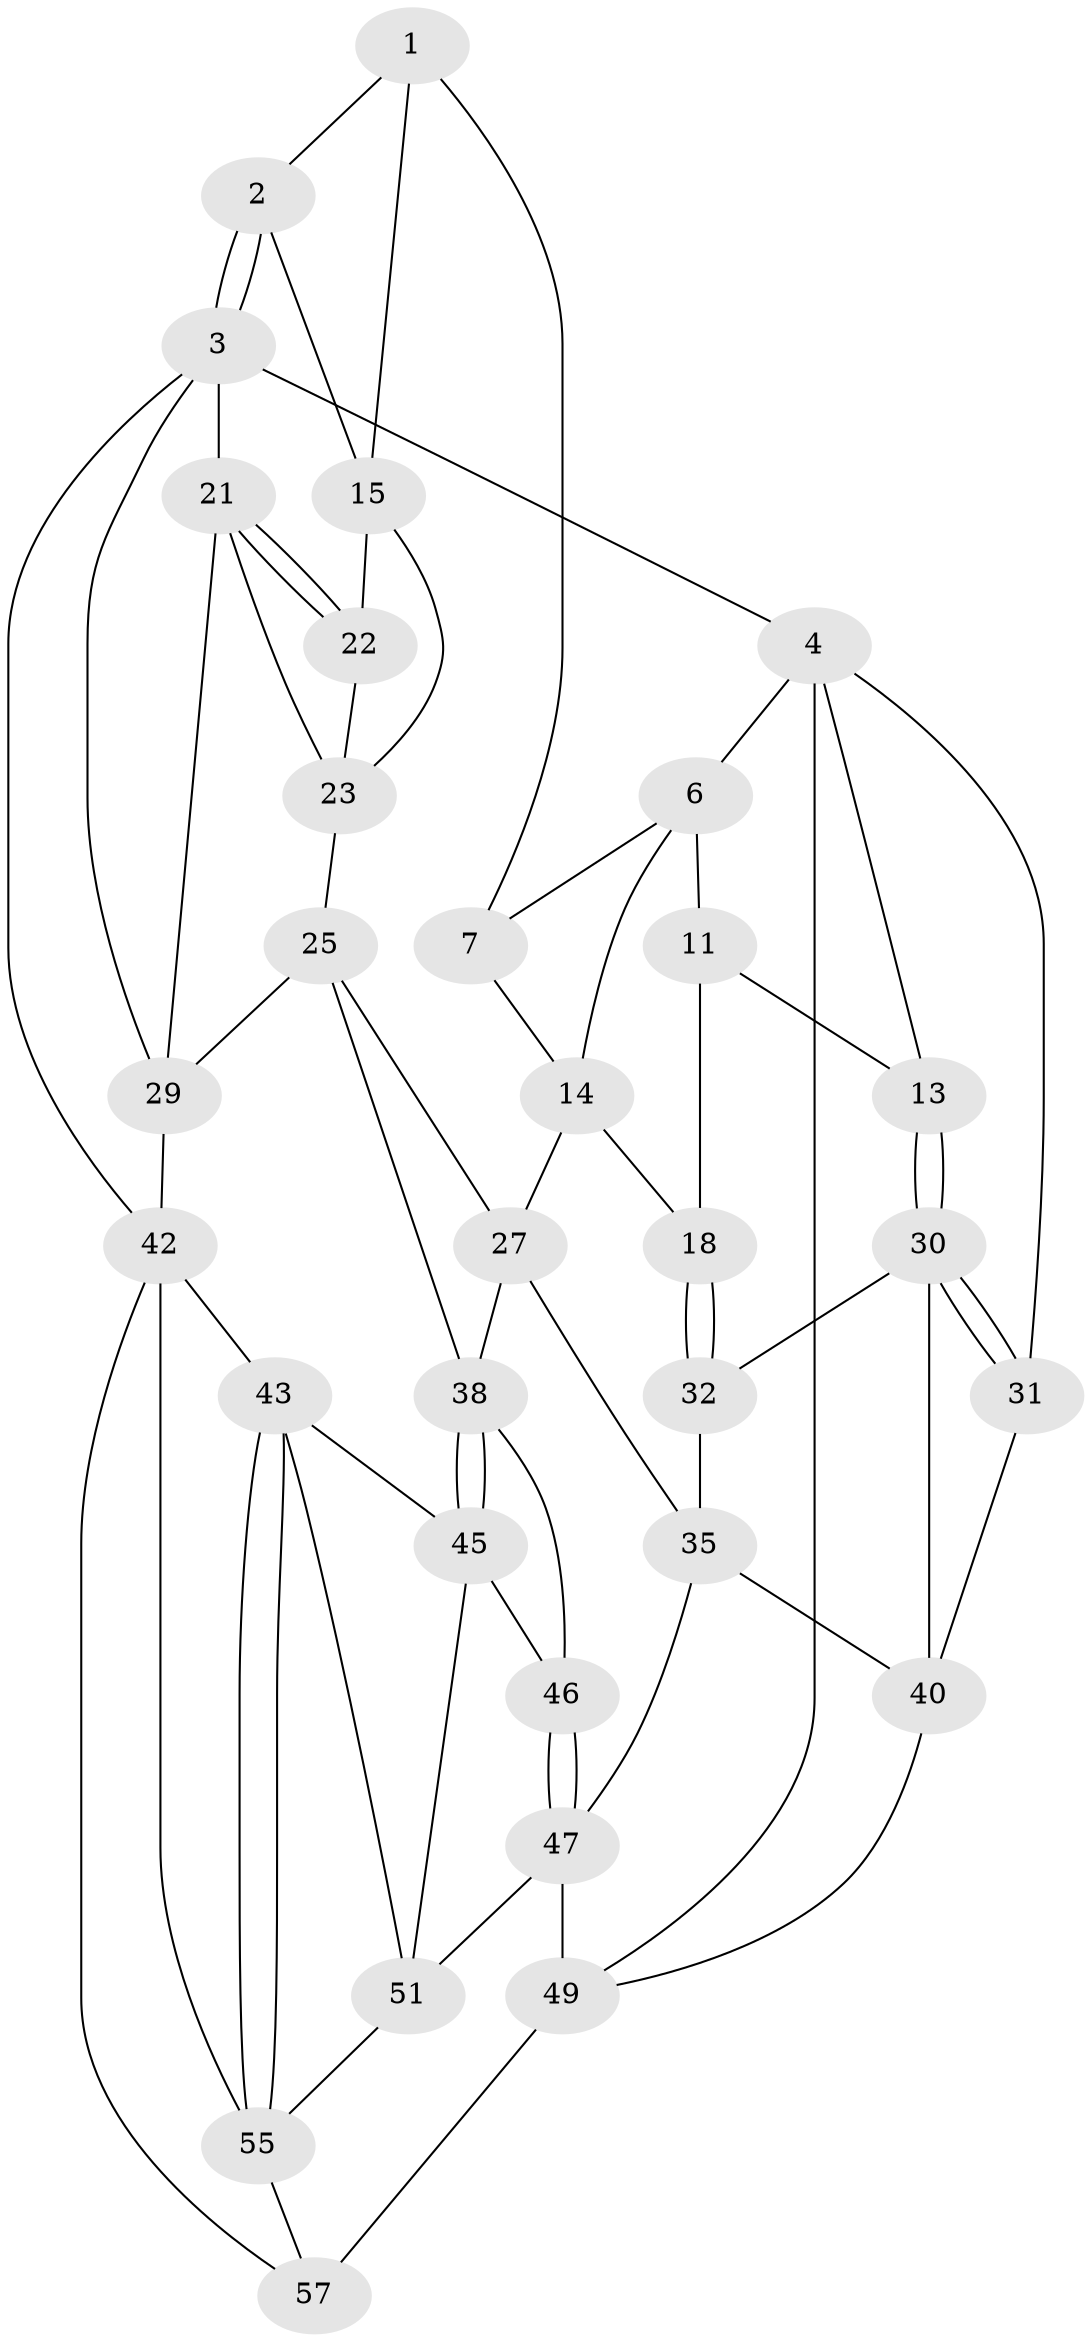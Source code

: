 // Generated by graph-tools (version 1.1) at 2025/24/03/03/25 07:24:35]
// undirected, 32 vertices, 68 edges
graph export_dot {
graph [start="1"]
  node [color=gray90,style=filled];
  1 [pos="+0.5662408211041364+0",super="+8"];
  2 [pos="+0.8201082793209982+0"];
  3 [pos="+1+0",super="+20"];
  4 [pos="+0+0",super="+5"];
  6 [pos="+0.40120755962514465+0",super="+10"];
  7 [pos="+0.40970341064934107+0",super="+9"];
  11 [pos="+0.40086379271537276+0.0757164322117715",super="+12"];
  13 [pos="+0.23907153824596264+0.18225484254033716"];
  14 [pos="+0.5252968594087477+0.16424655271555463",super="+17"];
  15 [pos="+0.8118898666309231+0",super="+16"];
  18 [pos="+0.4198561769716546+0.26325367575472713",super="+19"];
  21 [pos="+0.9966387411821217+0.2889128886990835",super="+28"];
  22 [pos="+0.8194453979824112+0.01257293547906277"];
  23 [pos="+0.7709310212983759+0.14551556969854376",super="+24"];
  25 [pos="+0.6500638020906998+0.30661731196077213",super="+26"];
  27 [pos="+0.4704400933355602+0.292853729919546",super="+34"];
  29 [pos="+0.7213680468538974+0.3085030463705002",super="+37"];
  30 [pos="+0.16701045088314825+0.2532717478059475",super="+33"];
  31 [pos="+0+0.20789600985097811"];
  32 [pos="+0.29278131610979446+0.36472287818359705"];
  35 [pos="+0.3230795031056513+0.46044059116540104",super="+36"];
  38 [pos="+0.6256111526589077+0.345722550331803",super="+39"];
  40 [pos="+0.1410349440566195+0.446634269450364",super="+41"];
  42 [pos="+1+0.4915495275299752",super="+54"];
  43 [pos="+0.8987997007091771+0.5733552807369405",super="+44"];
  45 [pos="+0.6256388416634826+0.3460197786111462",super="+50"];
  46 [pos="+0.5009727143177446+0.5548913170351166"];
  47 [pos="+0.4653070139593033+0.677299229789087",super="+48"];
  49 [pos="+0+1",super="+52"];
  51 [pos="+0.6877164981349501+0.6181299930935459",super="+53"];
  55 [pos="+0.8024407038856252+0.8858071392233243",super="+56"];
  57 [pos="+0.746778279326948+1"];
  1 -- 2;
  1 -- 7;
  1 -- 15;
  2 -- 3;
  2 -- 3;
  2 -- 15;
  3 -- 4;
  3 -- 42;
  3 -- 21;
  3 -- 29;
  4 -- 31;
  4 -- 49;
  4 -- 13;
  4 -- 6;
  6 -- 7;
  6 -- 11;
  6 -- 14;
  7 -- 14;
  11 -- 18 [weight=2];
  11 -- 13;
  13 -- 30;
  13 -- 30;
  14 -- 18;
  14 -- 27;
  15 -- 22;
  15 -- 23;
  18 -- 32;
  18 -- 32;
  21 -- 22;
  21 -- 22;
  21 -- 29;
  21 -- 23;
  22 -- 23;
  23 -- 25;
  25 -- 29;
  25 -- 27;
  25 -- 38;
  27 -- 35;
  27 -- 38;
  29 -- 42;
  30 -- 31;
  30 -- 31;
  30 -- 32;
  30 -- 40;
  31 -- 40;
  32 -- 35;
  35 -- 40;
  35 -- 47;
  38 -- 45;
  38 -- 45;
  38 -- 46;
  40 -- 49;
  42 -- 43;
  42 -- 57;
  42 -- 55;
  43 -- 55;
  43 -- 55;
  43 -- 51;
  43 -- 45;
  45 -- 51;
  45 -- 46;
  46 -- 47;
  46 -- 47;
  47 -- 49;
  47 -- 51;
  49 -- 57 [weight=2];
  51 -- 55;
  55 -- 57;
}
